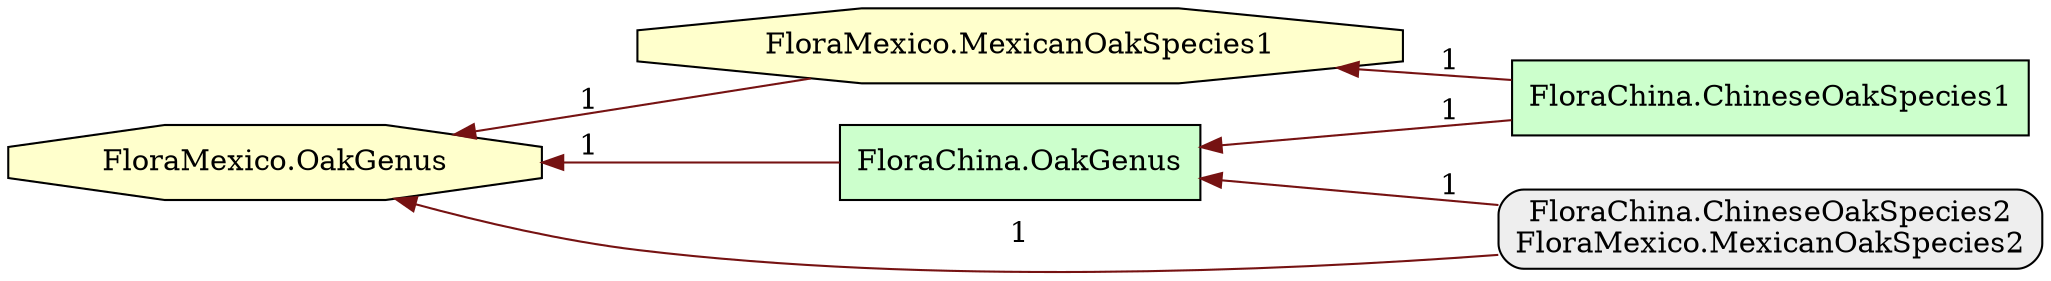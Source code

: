digraph {

rankdir = RL

"FloraChina.ChineseOakSpecies1" [shape=box style="filled" fillcolor="#CCFFCC"]
"FloraChina.ChineseOakSpecies2\nFloraMexico.MexicanOakSpecies2" [shape=box style="filled,rounded" fillcolor="#EEEEEE"]
"FloraChina.OakGenus" [shape=box style="filled" fillcolor="#CCFFCC"]
"FloraMexico.MexicanOakSpecies1" [shape=octagon style="filled" fillcolor="#FFFFCC"]
"FloraMexico.OakGenus" [shape=octagon style="filled" fillcolor="#FFFFCC"]
"FloraChina.ChineseOakSpecies1" -> "FloraChina.OakGenus" [style=filled,label=1,color="#761212"];
"FloraChina.ChineseOakSpecies1" -> "FloraMexico.MexicanOakSpecies1" [style=filled,label=1,color="#761212"];
"FloraChina.ChineseOakSpecies2\nFloraMexico.MexicanOakSpecies2" -> "FloraChina.OakGenus" [style=filled,label=1,color="#761212"];
"FloraChina.ChineseOakSpecies2\nFloraMexico.MexicanOakSpecies2" -> "FloraMexico.OakGenus" [style=filled,label=1,color="#761212"];
"FloraChina.OakGenus" -> "FloraMexico.OakGenus" [style=filled,label=1,color="#761212"];
"FloraMexico.MexicanOakSpecies1" -> "FloraMexico.OakGenus" [style=filled,label=1,color="#761212"];
}
